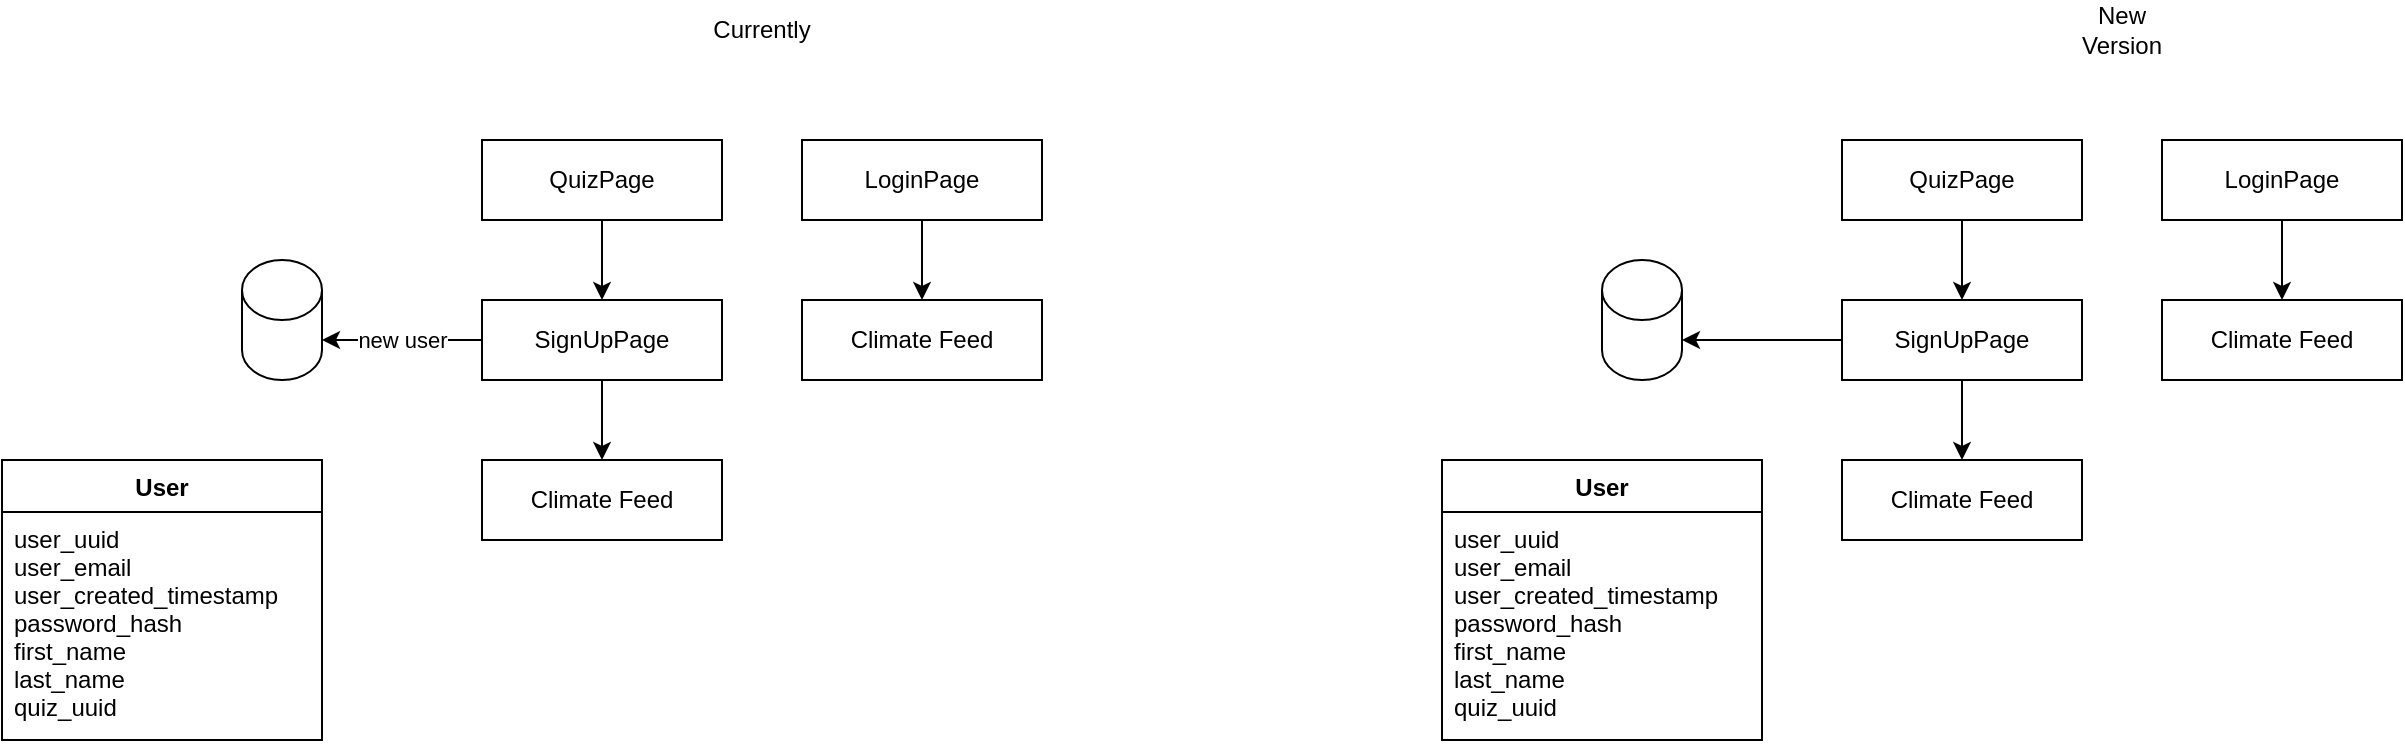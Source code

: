 <mxfile>
    <diagram id="JdNe6Iohf1XL_pWx-pGz" name="Page-1">
        <mxGraphModel dx="1500" dy="1042" grid="1" gridSize="10" guides="1" tooltips="1" connect="1" arrows="1" fold="1" page="0" pageScale="1" pageWidth="827" pageHeight="1169" math="0" shadow="0">
            <root>
                <mxCell id="0"/>
                <mxCell id="1" parent="0"/>
                <mxCell id="13" style="edgeStyle=none;html=1;entryX=0.5;entryY=0;entryDx=0;entryDy=0;" edge="1" parent="1" source="2" target="12">
                    <mxGeometry relative="1" as="geometry"/>
                </mxCell>
                <mxCell id="2" value="LoginPage" style="rounded=0;whiteSpace=wrap;html=1;" vertex="1" parent="1">
                    <mxGeometry y="40" width="120" height="40" as="geometry"/>
                </mxCell>
                <mxCell id="5" style="edgeStyle=none;html=1;entryX=0.5;entryY=0;entryDx=0;entryDy=0;" edge="1" parent="1" source="3" target="4">
                    <mxGeometry relative="1" as="geometry"/>
                </mxCell>
                <mxCell id="3" value="QuizPage" style="rounded=0;whiteSpace=wrap;html=1;" vertex="1" parent="1">
                    <mxGeometry x="-160" y="40" width="120" height="40" as="geometry"/>
                </mxCell>
                <mxCell id="16" style="edgeStyle=none;html=1;" edge="1" parent="1" source="4" target="15">
                    <mxGeometry relative="1" as="geometry"/>
                </mxCell>
                <mxCell id="18" style="edgeStyle=none;html=1;" edge="1" parent="1" source="4">
                    <mxGeometry relative="1" as="geometry">
                        <mxPoint x="-240" y="140" as="targetPoint"/>
                    </mxGeometry>
                </mxCell>
                <mxCell id="19" value="new user" style="edgeLabel;html=1;align=center;verticalAlign=middle;resizable=0;points=[];" vertex="1" connectable="0" parent="18">
                    <mxGeometry x="0.371" y="3" relative="1" as="geometry">
                        <mxPoint x="15" y="-3" as="offset"/>
                    </mxGeometry>
                </mxCell>
                <mxCell id="4" value="SignUpPage" style="rounded=0;whiteSpace=wrap;html=1;" vertex="1" parent="1">
                    <mxGeometry x="-160" y="120" width="120" height="40" as="geometry"/>
                </mxCell>
                <mxCell id="6" value="Currently" style="text;html=1;strokeColor=none;fillColor=none;align=center;verticalAlign=middle;whiteSpace=wrap;rounded=0;" vertex="1" parent="1">
                    <mxGeometry x="-50" y="-30" width="60" height="30" as="geometry"/>
                </mxCell>
                <mxCell id="32" style="edgeStyle=none;html=1;entryX=0.5;entryY=0;entryDx=0;entryDy=0;" edge="1" parent="1" source="7" target="31">
                    <mxGeometry relative="1" as="geometry"/>
                </mxCell>
                <mxCell id="7" value="LoginPage" style="rounded=0;whiteSpace=wrap;html=1;" vertex="1" parent="1">
                    <mxGeometry x="680" y="40" width="120" height="40" as="geometry"/>
                </mxCell>
                <mxCell id="8" style="edgeStyle=none;html=1;entryX=0.5;entryY=0;entryDx=0;entryDy=0;" edge="1" parent="1" source="9" target="10">
                    <mxGeometry relative="1" as="geometry"/>
                </mxCell>
                <mxCell id="9" value="QuizPage" style="rounded=0;whiteSpace=wrap;html=1;" vertex="1" parent="1">
                    <mxGeometry x="520" y="40" width="120" height="40" as="geometry"/>
                </mxCell>
                <mxCell id="22" style="edgeStyle=none;html=1;entryX=0.5;entryY=0;entryDx=0;entryDy=0;" edge="1" parent="1" source="10" target="21">
                    <mxGeometry relative="1" as="geometry"/>
                </mxCell>
                <mxCell id="23" style="edgeStyle=none;html=1;" edge="1" parent="1" source="10">
                    <mxGeometry relative="1" as="geometry">
                        <mxPoint x="440" y="140" as="targetPoint"/>
                    </mxGeometry>
                </mxCell>
                <mxCell id="10" value="SignUpPage" style="rounded=0;whiteSpace=wrap;html=1;" vertex="1" parent="1">
                    <mxGeometry x="520" y="120" width="120" height="40" as="geometry"/>
                </mxCell>
                <mxCell id="11" value="New Version" style="text;html=1;strokeColor=none;fillColor=none;align=center;verticalAlign=middle;whiteSpace=wrap;rounded=0;" vertex="1" parent="1">
                    <mxGeometry x="630" y="-30" width="60" height="30" as="geometry"/>
                </mxCell>
                <mxCell id="12" value="Climate Feed" style="rounded=0;whiteSpace=wrap;html=1;" vertex="1" parent="1">
                    <mxGeometry y="120" width="120" height="40" as="geometry"/>
                </mxCell>
                <mxCell id="15" value="Climate Feed" style="rounded=0;whiteSpace=wrap;html=1;" vertex="1" parent="1">
                    <mxGeometry x="-160" y="200" width="120" height="40" as="geometry"/>
                </mxCell>
                <mxCell id="17" value="" style="shape=cylinder3;whiteSpace=wrap;html=1;boundedLbl=1;backgroundOutline=1;size=15;" vertex="1" parent="1">
                    <mxGeometry x="-280" y="100" width="40" height="60" as="geometry"/>
                </mxCell>
                <mxCell id="20" value="" style="shape=cylinder3;whiteSpace=wrap;html=1;boundedLbl=1;backgroundOutline=1;size=15;" vertex="1" parent="1">
                    <mxGeometry x="400" y="100" width="40" height="60" as="geometry"/>
                </mxCell>
                <mxCell id="21" value="Climate Feed" style="rounded=0;whiteSpace=wrap;html=1;" vertex="1" parent="1">
                    <mxGeometry x="520" y="200" width="120" height="40" as="geometry"/>
                </mxCell>
                <mxCell id="25" value="User" style="swimlane;fontStyle=1;align=center;verticalAlign=top;childLayout=stackLayout;horizontal=1;startSize=26;horizontalStack=0;resizeParent=1;resizeParentMax=0;resizeLast=0;collapsible=1;marginBottom=0;" vertex="1" parent="1">
                    <mxGeometry x="-400" y="200" width="160" height="140" as="geometry"/>
                </mxCell>
                <mxCell id="26" value="user_uuid&#10;user_email&#10;user_created_timestamp&#10;password_hash&#10;first_name&#10;last_name&#10;quiz_uuid" style="text;strokeColor=none;fillColor=none;align=left;verticalAlign=top;spacingLeft=4;spacingRight=4;overflow=hidden;rotatable=0;points=[[0,0.5],[1,0.5]];portConstraint=eastwest;" vertex="1" parent="25">
                    <mxGeometry y="26" width="160" height="114" as="geometry"/>
                </mxCell>
                <mxCell id="29" value="User" style="swimlane;fontStyle=1;align=center;verticalAlign=top;childLayout=stackLayout;horizontal=1;startSize=26;horizontalStack=0;resizeParent=1;resizeParentMax=0;resizeLast=0;collapsible=1;marginBottom=0;" vertex="1" parent="1">
                    <mxGeometry x="320" y="200" width="160" height="140" as="geometry"/>
                </mxCell>
                <mxCell id="30" value="user_uuid&#10;user_email&#10;user_created_timestamp&#10;password_hash&#10;first_name&#10;last_name&#10;quiz_uuid" style="text;strokeColor=none;fillColor=none;align=left;verticalAlign=top;spacingLeft=4;spacingRight=4;overflow=hidden;rotatable=0;points=[[0,0.5],[1,0.5]];portConstraint=eastwest;" vertex="1" parent="29">
                    <mxGeometry y="26" width="160" height="114" as="geometry"/>
                </mxCell>
                <mxCell id="31" value="Climate Feed" style="rounded=0;whiteSpace=wrap;html=1;" vertex="1" parent="1">
                    <mxGeometry x="680" y="120" width="120" height="40" as="geometry"/>
                </mxCell>
            </root>
        </mxGraphModel>
    </diagram>
    <diagram id="RASFrQvF-c9TAtDvqj80" name="Page-1">
        <mxGraphModel dx="715" dy="392" grid="1" gridSize="10" guides="1" tooltips="1" connect="1" arrows="1" fold="1" page="0" pageScale="1" pageWidth="850" pageHeight="1100" math="0" shadow="0">
            <root>
                <mxCell id="0"/>
                <mxCell id="1" parent="0"/>
            </root>
        </mxGraphModel>
    </diagram>
</mxfile>